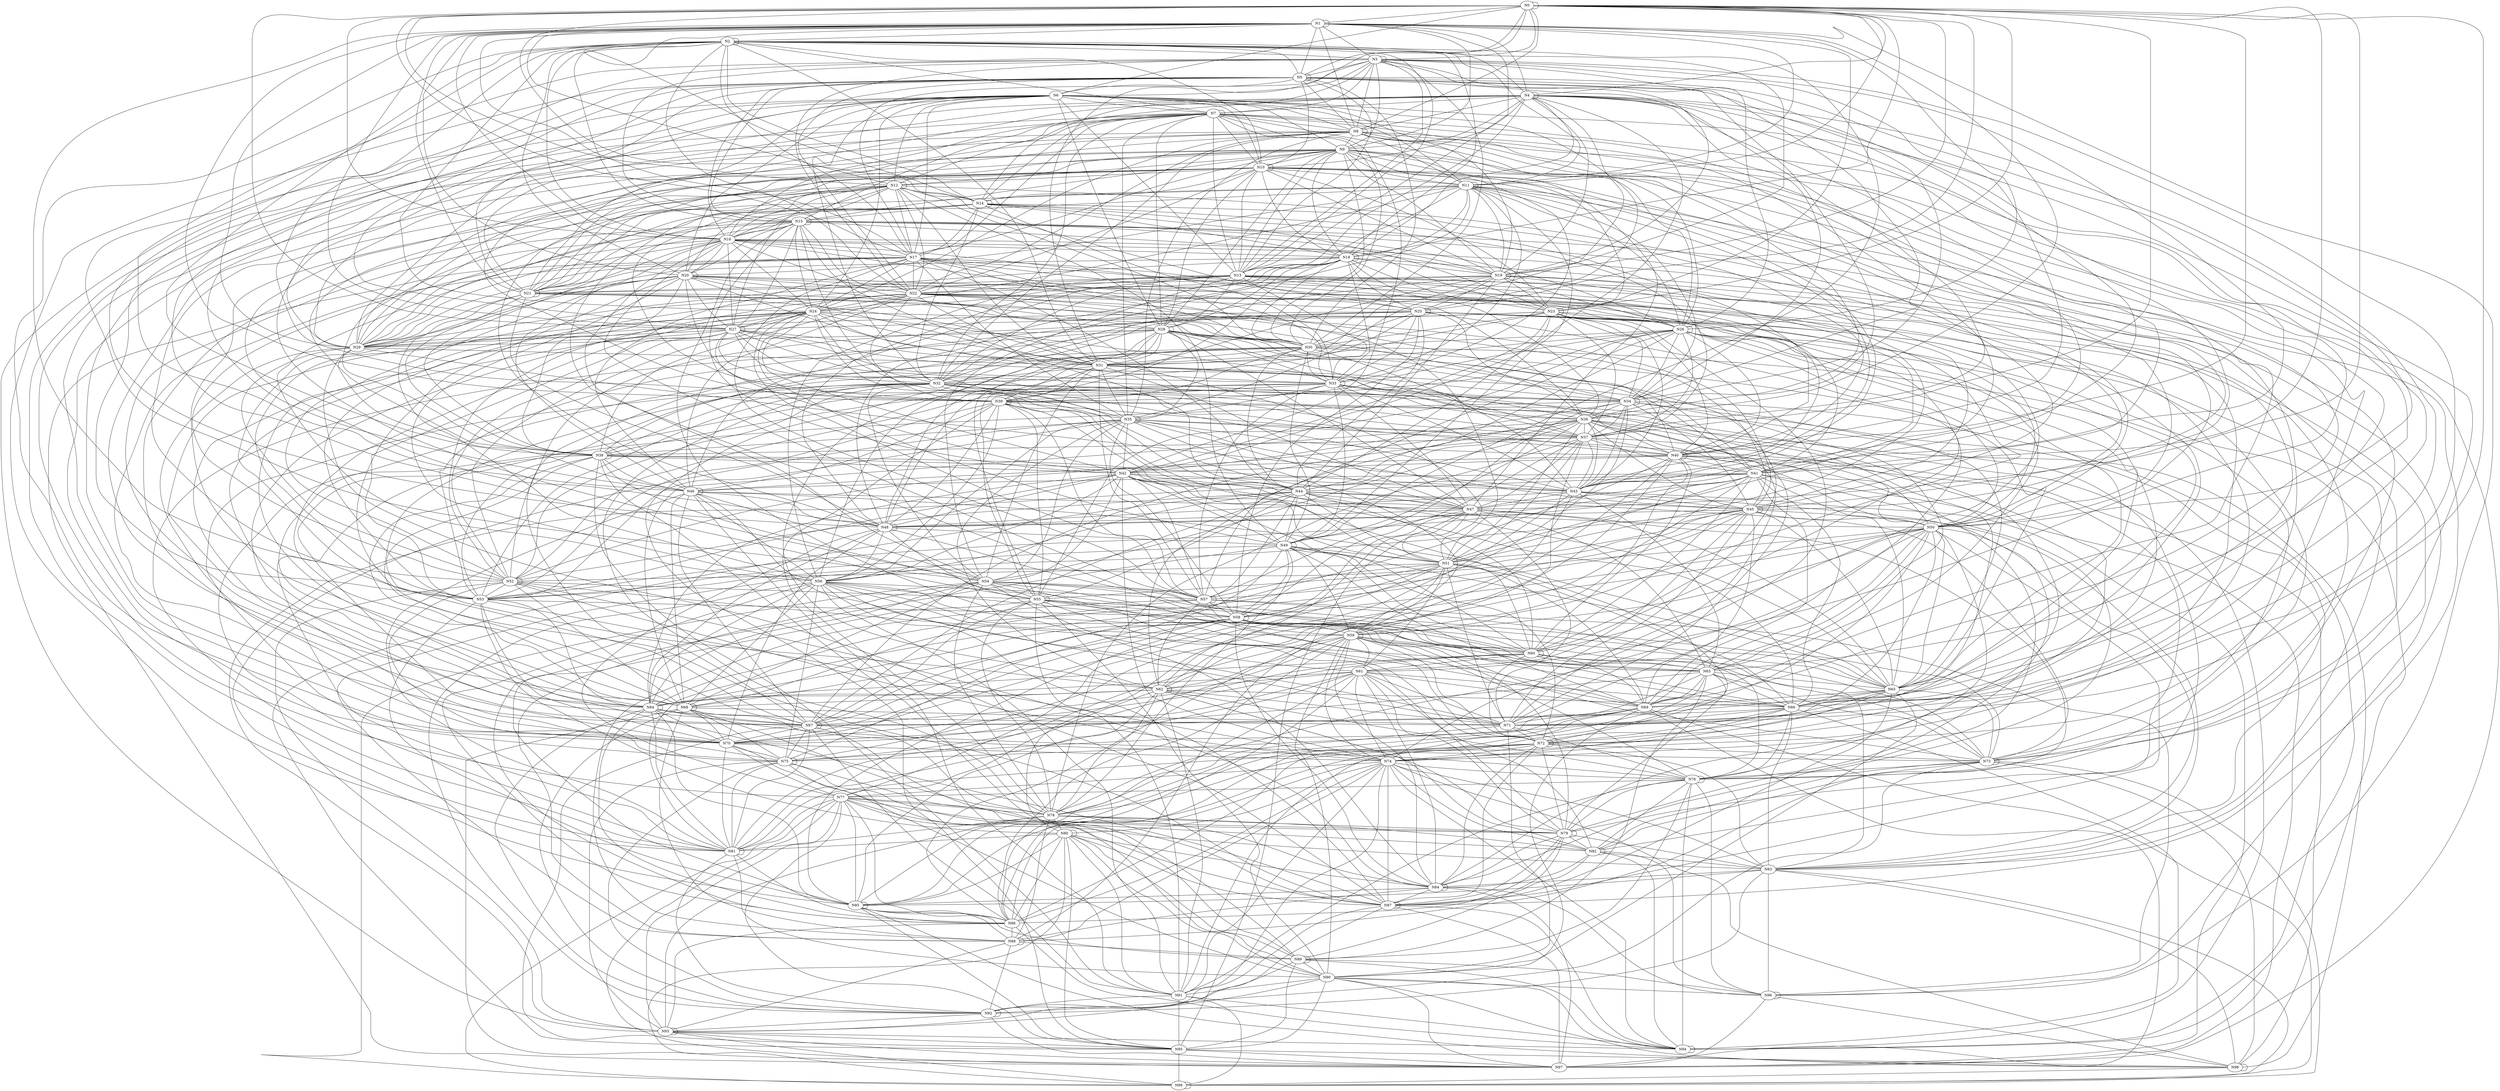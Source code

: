 Graph G {
	N17--N30[weight=43];
	N10--N69[weight=35];
	N34--N34[weight=78];
	N60--N83[weight=66];
	N34--N37[weight=28];
	N34--N36[weight=43];
	N59--N90[weight=20];
	N17--N35[weight=95];
	N17--N33[weight=34];
	N43--N80[weight=98];
	N93--N97[weight=53];
	N93--N99[weight=44];
	N93--N94[weight=19];
	N93--N93[weight=62];
	N17--N29[weight=4];
	N43--N76[weight=65];
	N93--N95[weight=38];
	N34--N42[weight=55];
	N10--N74[weight=72];
	N34--N43[weight=31];
	N17--N41[weight=96];
	N2--N10[weight=49];
	N2--N11[weight=12];
	N2--N13[weight=9];
	N2--N14[weight=74];
	N34--N45[weight=96];
	N60--N72[weight=3];
	N2--N15[weight=70];
	N60--N73[weight=2];
	N2--N16[weight=76];
	N17--N46[weight=54];
	N17--N45[weight=11];
	N17--N44[weight=30];
	N0--N3[weight=11];
	N0--N1[weight=100];
	N0--N0[weight=95];
	N2--N17[weight=53];
	N0--N6[weight=60];
	N2--N18[weight=31];
	N0--N5[weight=43];
	N2--N19[weight=77];
	N0--N4[weight=5];
	N0--N8[weight=52];
	N3--N71[weight=88];
	N2--N20[weight=40];
	N2--N22[weight=53];
	N2--N24[weight=50];
	N76--N79[weight=40];
	N76--N77[weight=54];
	N76--N76[weight=22];
	N43--N63[weight=23];
	N17--N57[weight=35];
	N43--N62[weight=88];
	N67--N75[weight=96];
	N67--N70[weight=25];
	N26--N63[weight=75];
	N26--N65[weight=85];
	N67--N67[weight=8];
	N76--N82[weight=68];
	N2--N31[weight=49];
	N76--N89[weight=50];
	N2--N38[weight=97];
	N35--N98[weight=52];
	N67--N81[weight=90];
	N43--N47[weight=65];
	N43--N48[weight=10];
	N43--N45[weight=5];
	N67--N78[weight=56];
	N2--N39[weight=85];
	N76--N96[weight=89];
	N76--N94[weight=85];
	N26--N71[weight=26];
	N76--N91[weight=10];
	N17--N70[weight=7];
	N84--N96[weight=50];
	N1--N2[weight=89];
	N84--N97[weight=69];
	N1--N1[weight=70];
	N2--N49[weight=36];
	N1--N4[weight=55];
	N1--N3[weight=86];
	N1--N5[weight=50];
	N1--N8[weight=99];
	N1--N9[weight=85];
	N3--N48[weight=42];
	N3--N43[weight=19];
	N3--N46[weight=88];
	N51--N77[weight=56];
	N3--N40[weight=40];
	N85--N98[weight=16];
	N42--N43[weight=8];
	N2--N54[weight=28];
	N42--N44[weight=54];
	N42--N49[weight=17];
	N85--N95[weight=35];
	N42--N48[weight=20];
	N51--N71[weight=92];
	N51--N70[weight=76];
	N51--N64[weight=68];
	N51--N69[weight=72];
	N3--N34[weight=35];
	N51--N66[weight=87];
	N85--N86[weight=33];
	N85--N85[weight=64];
	N3--N30[weight=62];
	N85--N88[weight=21];
	N85--N89[weight=59];
	N42--N51[weight=28];
	N60--N64[weight=16];
	N60--N67[weight=12];
	N60--N60[weight=25];
	N60--N61[weight=29];
	N60--N63[weight=29];
	N51--N61[weight=60];
	N51--N60[weight=62];
	N60--N69[weight=19];
	N17--N97[weight=1];
	N51--N52[weight=12];
	N51--N57[weight=68];
	N18--N62[weight=96];
	N51--N59[weight=32];
	N60--N70[weight=55];
	N84--N88[weight=59];
	N84--N84[weight=12];
	N84--N85[weight=58];
	N84--N87[weight=60];
	N75--N81[weight=57];
	N2--N70[weight=22];
	N75--N75[weight=44];
	N18--N76[weight=84];
	N75--N79[weight=28];
	N35--N40[weight=53];
	N2--N7[weight=38];
	N2--N5[weight=59];
	N25--N71[weight=10];
	N2--N4[weight=49];
	N35--N45[weight=53];
	N2--N3[weight=9];
	N35--N42[weight=44];
	N2--N2[weight=40];
	N35--N37[weight=12];
	N61--N84[weight=75];
	N35--N38[weight=5];
	N35--N35[weight=20];
	N61--N86[weight=58];
	N61--N85[weight=17];
	N27--N71[weight=14];
	N94--N94[weight=63];
	N25--N83[weight=41];
	N68--N68[weight=39];
	N33--N43[weight=46];
	N33--N33[weight=53];
	N33--N34[weight=61];
	N33--N35[weight=74];
	N33--N36[weight=99];
	N68--N71[weight=70];
	N33--N37[weight=100];
	N68--N78[weight=60];
	N33--N38[weight=48];
	N33--N39[weight=68];
	N68--N76[weight=24];
	N68--N75[weight=81];
	N58--N84[weight=15];
	N68--N70[weight=37];
	N58--N85[weight=22];
	N27--N68[weight=86];
	N27--N64[weight=16];
	N61--N71[weight=44];
	N61--N70[weight=92];
	N25--N94[weight=45];
	N3--N26[weight=71];
	N61--N69[weight=42];
	N33--N47[weight=89];
	N58--N70[weight=89];
	N3--N22[weight=67];
	N33--N49[weight=92];
	N61--N62[weight=58];
	N61--N64[weight=27];
	N58--N73[weight=63];
	N61--N66[weight=46];
	N27--N53[weight=49];
	N58--N59[weight=58];
	N27--N52[weight=98];
	N58--N58[weight=56];
	N61--N82[weight=34];
	N61--N81[weight=69];
	N3--N19[weight=79];
	N3--N14[weight=7];
	N3--N15[weight=85];
	N4--N61[weight=8];
	N33--N57[weight=9];
	N58--N60[weight=5];
	N3--N17[weight=98];
	N3--N13[weight=80];
	N58--N66[weight=82];
	N4--N66[weight=69];
	N58--N65[weight=48];
	N4--N69[weight=55];
	N58--N68[weight=25];
	N58--N67[weight=20];
	N61--N74[weight=12];
	N58--N64[weight=97];
	N61--N79[weight=32];
	N35--N85[weight=29];
	N1--N39[weight=48];
	N10--N28[weight=9];
	N10--N22[weight=66];
	N27--N42[weight=78];
	N10--N21[weight=9];
	N10--N23[weight=42];
	N25--N30[weight=68];
	N33--N70[weight=86];
	N3--N9[weight=12];
	N10--N29[weight=71];
	N25--N33[weight=88];
	N25--N32[weight=76];
	N3--N6[weight=37];
	N3--N5[weight=10];
	N25--N27[weight=27];
	N3--N8[weight=73];
	N3--N7[weight=65];
	N25--N25[weight=43];
	N3--N3[weight=87];
	N25--N29[weight=66];
	N1--N36[weight=87];
	N8--N11[weight=80];
	N10--N14[weight=37];
	N27--N34[weight=72];
	N27--N37[weight=5];
	N27--N36[weight=12];
	N10--N11[weight=92];
	N27--N31[weight=69];
	N10--N10[weight=79];
	N10--N13[weight=62];
	N27--N33[weight=46];
	N10--N12[weight=39];
	N27--N32[weight=97];
	N10--N19[weight=95];
	N10--N18[weight=72];
	N25--N44[weight=76];
	N25--N36[weight=8];
	N27--N27[weight=85];
	N27--N29[weight=66];
	N10--N48[weight=1];
	N35--N62[weight=69];
	N1--N17[weight=54];
	N1--N16[weight=69];
	N53--N74[weight=40];
	N10--N43[weight=21];
	N10--N45[weight=33];
	N53--N70[weight=26];
	N25--N52[weight=91];
	N68--N88[weight=41];
	N1--N11[weight=17];
	N35--N59[weight=30];
	N35--N58[weight=41];
	N53--N64[weight=28];
	N1--N14[weight=13];
	N1--N13[weight=54];
	N1--N12[weight=60];
	N1--N29[weight=55];
	N1--N27[weight=49];
	N10--N38[weight=16];
	N53--N85[weight=71];
	N35--N56[weight=22];
	N35--N53[weight=37];
	N53--N80[weight=75];
	N35--N54[weight=80];
	N43--N97[weight=88];
	N17--N25[weight=6];
	N17--N24[weight=19];
	N17--N22[weight=84];
	N17--N21[weight=37];
	N25--N66[weight=61];
	N25--N65[weight=14];
	N25--N58[weight=64];
	N68--N97[weight=69];
	N1--N21[weight=23];
	N1--N20[weight=94];
	N35--N47[weight=2];
	N1--N26[weight=17];
	N68--N92[weight=40];
	N1--N23[weight=99];
	N8--N45[weight=78];
	N36--N49[weight=10];
	N12--N87[weight=8];
	N36--N54[weight=2];
	N36--N52[weight=63];
	N19--N51[weight=34];
	N36--N50[weight=59];
	N36--N51[weight=66];
	N69--N71[weight=48];
	N19--N55[weight=78];
	N69--N78[weight=48];
	N91--N99[weight=62];
	N91--N95[weight=94];
	N91--N92[weight=46];
	N36--N37[weight=7];
	N91--N94[weight=18];
	N36--N45[weight=18];
	N36--N43[weight=62];
	N19--N60[weight=38];
	N36--N44[weight=88];
	N36--N40[weight=13];
	N53--N58[weight=35];
	N69--N85[weight=96];
	N69--N86[weight=20];
	N8--N22[weight=37];
	N8--N24[weight=10];
	N8--N21[weight=69];
	N86--N88[weight=73];
	N8--N29[weight=18];
	N86--N93[weight=64];
	N19--N71[weight=74];
	N86--N94[weight=43];
	N69--N90[weight=54];
	N36--N72[weight=25];
	N45--N81[weight=58];
	N36--N71[weight=99];
	N16--N96[weight=89];
	N45--N83[weight=85];
	N1--N52[weight=100];
	N69--N97[weight=27];
	N69--N99[weight=65];
	N45--N88[weight=1];
	N8--N36[weight=10];
	N45--N69[weight=92];
	N8--N35[weight=42];
	N8--N32[weight=26];
	N36--N68[weight=20];
	N36--N62[weight=15];
	N45--N71[weight=87];
	N95--N99[weight=46];
	N95--N98[weight=14];
	N95--N97[weight=77];
	N12--N39[weight=23];
	N36--N98[weight=58];
	N99--N99[weight=14];
	N65--N86[weight=68];
	N66--N94[weight=96];
	N32--N54[weight=17];
	N19--N19[weight=23];
	N32--N75[weight=40];
	N8--N97[weight=35];
	N65--N69[weight=27];
	N12--N49[weight=44];
	N39--N39[weight=9];
	N65--N66[weight=85];
	N65--N67[weight=80];
	N39--N47[weight=24];
	N65--N72[weight=35];
	N39--N46[weight=54];
	N65--N73[weight=48];
	N39--N48[weight=45];
	N12--N50[weight=50];
	N19--N21[weight=69];
	N39--N44[weight=65];
	N19--N23[weight=25];
	N19--N22[weight=10];
	N32--N67[weight=58];
	N19--N25[weight=87];
	N66--N83[weight=98];
	N39--N40[weight=36];
	N19--N26[weight=23];
	N66--N67[weight=50];
	N8--N69[weight=16];
	N8--N65[weight=46];
	N32--N40[weight=57];
	N23--N37[weight=19];
	N23--N34[weight=96];
	N12--N59[weight=86];
	N23--N38[weight=63];
	N23--N40[weight=76];
	N23--N43[weight=32];
	N23--N44[weight=49];
	N19--N32[weight=97];
	N19--N31[weight=83];
	N23--N42[weight=51];
	N32--N34[weight=93];
	N66--N72[weight=38];
	N1--N96[weight=32];
	N66--N74[weight=42];
	N32--N38[weight=90];
	N32--N37[weight=61];
	N66--N76[weight=98];
	N9--N68[weight=47];
	N66--N75[weight=79];
	N8--N74[weight=65];
	N32--N53[weight=21];
	N32--N52[weight=61];
	N8--N75[weight=4];
	N23--N26[weight=61];
	N23--N23[weight=91];
	N65--N87[weight=39];
	N65--N90[weight=44];
	N23--N30[weight=24];
	N23--N31[weight=48];
	N8--N81[weight=51];
	N19--N44[weight=32];
	N32--N44[weight=86];
	N9--N53[weight=72];
	N32--N43[weight=86];
	N32--N47[weight=94];
	N5--N21[weight=58];
	N16--N29[weight=4];
	N92--N92[weight=86];
	N5--N22[weight=31];
	N92--N93[weight=31];
	N16--N27[weight=27];
	N56--N71[weight=33];
	N9--N50[weight=32];
	N92--N97[weight=26];
	N56--N75[weight=35];
	N5--N29[weight=81];
	N75--N92[weight=54];
	N5--N27[weight=67];
	N75--N90[weight=5];
	N89--N89[weight=15];
	N75--N93[weight=54];
	N89--N96[weight=86];
	N75--N87[weight=56];
	N89--N92[weight=61];
	N39--N78[weight=45];
	N89--N94[weight=23];
	N89--N95[weight=92];
	N16--N30[weight=62];
	N56--N68[weight=96];
	N89--N90[weight=40];
	N9--N47[weight=81];
	N16--N36[weight=11];
	N9--N48[weight=14];
	N5--N10[weight=73];
	N16--N18[weight=63];
	N16--N19[weight=83];
	N56--N60[weight=2];
	N16--N17[weight=60];
	N56--N64[weight=100];
	N56--N63[weight=20];
	N5--N16[weight=94];
	N5--N15[weight=19];
	N5--N13[weight=53];
	N56--N59[weight=28];
	N9--N33[weight=58];
	N9--N30[weight=8];
	N56--N57[weight=54];
	N16--N20[weight=23];
	N39--N84[weight=49];
	N16--N24[weight=5];
	N42--N54[weight=39];
	N42--N53[weight=95];
	N5--N41[weight=82];
	N42--N56[weight=62];
	N42--N57[weight=17];
	N49--N60[weight=54];
	N52--N63[weight=79];
	N49--N65[weight=14];
	N49--N69[weight=97];
	N52--N68[weight=50];
	N9--N29[weight=96];
	N39--N57[weight=6];
	N9--N28[weight=46];
	N39--N53[weight=51];
	N39--N56[weight=8];
	N39--N55[weight=47];
	N9--N21[weight=77];
	N32--N79[weight=92];
	N32--N78[weight=96];
	N82--N96[weight=38];
	N82--N94[weight=75];
	N9--N26[weight=71];
	N42--N60[weight=85];
	N9--N23[weight=86];
	N29--N87[weight=96];
	N42--N64[weight=35];
	N5--N30[weight=66];
	N42--N66[weight=67];
	N49--N51[weight=58];
	N52--N52[weight=10];
	N52--N53[weight=50];
	N49--N53[weight=78];
	N52--N55[weight=78];
	N5--N36[weight=96];
	N49--N59[weight=89];
	N49--N58[weight=3];
	N5--N34[weight=56];
	N9--N18[weight=8];
	N9--N19[weight=78];
	N9--N17[weight=25];
	N49--N49[weight=92];
	N29--N70[weight=42];
	N9--N10[weight=73];
	N9--N11[weight=76];
	N42--N72[weight=32];
	N9--N15[weight=9];
	N9--N12[weight=33];
	N42--N74[weight=15];
	N9--N13[weight=21];
	N79--N79[weight=92];
	N26--N37[weight=23];
	N26--N39[weight=99];
	N49--N86[weight=1];
	N26--N40[weight=84];
	N26--N44[weight=6];
	N52--N93[weight=87];
	N79--N89[weight=53];
	N79--N86[weight=37];
	N79--N87[weight=82];
	N79--N84[weight=64];
	N79--N82[weight=82];
	N79--N83[weight=5];
	N59--N62[weight=67];
	N5--N53[weight=91];
	N5--N50[weight=70];
	N5--N51[weight=8];
	N49--N72[weight=76];
	N59--N66[weight=21];
	N52--N74[weight=31];
	N62--N68[weight=39];
	N52--N75[weight=28];
	N49--N75[weight=89];
	N62--N66[weight=12];
	N62--N64[weight=45];
	N59--N61[weight=83];
	N62--N62[weight=78];
	N49--N78[weight=42];
	N59--N60[weight=100];
	N8--N8[weight=31];
	N62--N71[weight=100];
	N8--N9[weight=83];
	N26--N52[weight=32];
	N26--N55[weight=68];
	N26--N57[weight=57];
	N52--N84[weight=72];
	N82--N84[weight=51];
	N59--N59[weight=30];
	N82--N82[weight=42];
	N82--N83[weight=72];
	N26--N50[weight=9];
	N82--N87[weight=89];
	N59--N74[weight=21];
	N59--N73[weight=10];
	N59--N76[weight=99];
	N59--N75[weight=78];
	N5--N81[weight=89];
	N62--N79[weight=2];
	N62--N77[weight=83];
	N62--N78[weight=11];
	N62--N76[weight=88];
	N59--N72[weight=78];
	N62--N82[weight=45];
	N72--N87[weight=85];
	N72--N83[weight=81];
	N16--N51[weight=35];
	N72--N84[weight=12];
	N72--N85[weight=40];
	N16--N54[weight=4];
	N39--N94[weight=22];
	N16--N52[weight=51];
	N16--N57[weight=34];
	N59--N84[weight=79];
	N16--N38[weight=1];
	N59--N86[weight=5];
	N26--N26[weight=49];
	N72--N81[weight=57];
	N59--N81[weight=97];
	N62--N85[weight=12];
	N26--N30[weight=71];
	N26--N31[weight=44];
	N62--N91[weight=23];
	N72--N78[weight=45];
	N72--N79[weight=91];
	N72--N72[weight=4];
	N26--N34[weight=78];
	N72--N73[weight=31];
	N72--N74[weight=46];
	N16--N46[weight=75];
	N38--N67[weight=26];
	N38--N68[weight=19];
	N55--N69[weight=65];
	N55--N67[weight=77];
	N22--N52[weight=77];
	N22--N53[weight=70];
	N6--N25[weight=41];
	N6--N24[weight=68];
	N22--N45[weight=67];
	N6--N29[weight=57];
	N6--N28[weight=62];
	N22--N46[weight=27];
	N6--N21[weight=53];
	N6--N20[weight=33];
	N55--N79[weight=18];
	N55--N78[weight=32];
	N22--N40[weight=21];
	N88--N93[weight=81];
	N88--N92[weight=2];
	N22--N38[weight=58];
	N22--N39[weight=10];
	N22--N34[weight=61];
	N88--N89[weight=86];
	N88--N88[weight=75];
	N13--N22[weight=71];
	N6--N32[weight=10];
	N13--N21[weight=15];
	N7--N7[weight=36];
	N38--N89[weight=11];
	N7--N8[weight=61];
	N22--N31[weight=28];
	N38--N81[weight=49];
	N64--N92[weight=47];
	N22--N27[weight=31];
	N47--N95[weight=71];
	N22--N25[weight=50];
	N22--N24[weight=67];
	N64--N86[weight=17];
	N55--N58[weight=61];
	N55--N55[weight=6];
	N46--N54[weight=2];
	N64--N85[weight=99];
	N46--N56[weight=35];
	N38--N91[weight=29];
	N64--N81[weight=55];
	N6--N13[weight=93];
	N46--N47[weight=22];
	N6--N19[weight=55];
	N46--N46[weight=71];
	N6--N17[weight=47];
	N46--N48[weight=61];
	N55--N65[weight=26];
	N55--N63[weight=95];
	N6--N12[weight=19];
	N6--N11[weight=12];
	N6--N10[weight=87];
	N13--N48[weight=74];
	N31--N57[weight=92];
	N14--N56[weight=60];
	N31--N54[weight=16];
	N46--N65[weight=41];
	N46--N67[weight=90];
	N13--N56[weight=43];
	N47--N71[weight=4];
	N13--N54[weight=73];
	N13--N53[weight=43];
	N31--N48[weight=90];
	N13--N59[weight=100];
	N14--N40[weight=20];
	N31--N47[weight=55];
	N14--N43[weight=36];
	N46--N71[weight=17];
	N29--N52[weight=45];
	N46--N68[weight=25];
	N14--N37[weight=71];
	N31--N50[weight=72];
	N13--N66[weight=66];
	N47--N82[weight=55];
	N38--N42[weight=13];
	N38--N43[weight=79];
	N46--N81[weight=27];
	N56--N92[weight=51];
	N14--N32[weight=49];
	N14--N33[weight=96];
	N38--N46[weight=95];
	N40--N82[weight=35];
	N55--N88[weight=86];
	N13--N28[weight=14];
	N47--N49[weight=71];
	N22--N76[weight=51];
	N47--N48[weight=99];
	N56--N91[weight=45];
	N55--N90[weight=37];
	N47--N51[weight=97];
	N38--N38[weight=3];
	N6--N7[weight=45];
	N6--N8[weight=6];
	N6--N9[weight=13];
	N14--N29[weight=30];
	N29--N46[weight=33];
	N13--N33[weight=55];
	N13--N32[weight=75];
	N55--N91[weight=97];
	N29--N43[weight=13];
	N46--N91[weight=91];
	N14--N21[weight=27];
	N56--N87[weight=29];
	N14--N23[weight=62];
	N38--N58[weight=8];
	N56--N86[weight=39];
	N31--N65[weight=88];
	N47--N58[weight=14];
	N38--N50[weight=73];
	N22--N60[weight=6];
	N29--N31[weight=75];
	N47--N63[weight=64];
	N47--N62[weight=13];
	N47--N65[weight=69];
	N13--N41[weight=4];
	N14--N14[weight=44];
	N40--N84[weight=79];
	N13--N40[weight=49];
	N14--N15[weight=77];
	N14--N16[weight=54];
	N56--N79[weight=6];
	N14--N17[weight=90];
	N14--N18[weight=78];
	N40--N88[weight=57];
	N37--N59[weight=39];
	N40--N60[weight=27];
	N73--N73[weight=14];
	N73--N76[weight=65];
	N40--N59[weight=34];
	N73--N82[weight=36];
	N37--N67[weight=3];
	N23--N50[weight=77];
	N23--N53[weight=70];
	N40--N62[weight=42];
	N37--N51[weight=77];
	N37--N58[weight=61];
	N40--N67[weight=38];
	N37--N38[weight=32];
	N63--N86[weight=2];
	N63--N89[weight=25];
	N12--N17[weight=14];
	N73--N98[weight=78];
	N12--N16[weight=93];
	N12--N14[weight=99];
	N73--N99[weight=68];
	N30--N73[weight=5];
	N12--N12[weight=93];
	N12--N22[weight=49];
	N30--N64[weight=90];
	N12--N21[weight=61];
	N12--N20[weight=13];
	N30--N65[weight=10];
	N37--N43[weight=34];
	N71--N78[weight=85];
	N13--N73[weight=59];
	N37--N41[weight=1];
	N71--N76[weight=76];
	N37--N40[weight=81];
	N37--N47[weight=28];
	N71--N72[weight=3];
	N40--N50[weight=6];
	N12--N29[weight=68];
	N5--N8[weight=32];
	N12--N27[weight=88];
	N12--N25[weight=11];
	N73--N88[weight=94];
	N30--N62[weight=91];
	N30--N53[weight=11];
	N12--N31[weight=51];
	N12--N30[weight=58];
	N5--N5[weight=18];
	N73--N92[weight=100];
	N5--N6[weight=29];
	N23--N74[weight=2];
	N40--N40[weight=68];
	N40--N41[weight=26];
	N13--N83[weight=12];
	N40--N42[weight=59];
	N6--N93[weight=81];
	N40--N46[weight=69];
	N98--N98[weight=90];
	N98--N99[weight=2];
	N63--N66[weight=65];
	N45--N57[weight=25];
	N63--N65[weight=12];
	N63--N69[weight=51];
	N30--N44[weight=44];
	N30--N43[weight=74];
	N30--N48[weight=49];
	N15--N64[weight=7];
	N30--N49[weight=23];
	N15--N61[weight=55];
	N45--N61[weight=55];
	N63--N73[weight=35];
	N45--N65[weight=95];
	N63--N70[weight=31];
	N45--N45[weight=22];
	N63--N75[weight=48];
	N71--N90[weight=86];
	N45--N48[weight=50];
	N63--N79[weight=7];
	N30--N31[weight=54];
	N23--N95[weight=76];
	N30--N33[weight=63];
	N30--N39[weight=2];
	N6--N73[weight=87];
	N15--N50[weight=99];
	N45--N50[weight=80];
	N45--N51[weight=84];
	N6--N77[weight=12];
	N45--N53[weight=24];
	N81--N92[weight=59];
	N78--N93[weight=70];
	N96--N96[weight=25];
	N96--N97[weight=91];
	N96--N98[weight=9];
	N81--N86[weight=14];
	N20--N29[weight=79];
	N20--N28[weight=18];
	N4--N7[weight=34];
	N81--N81[weight=1];
	N78--N80[weight=36];
	N4--N4[weight=87];
	N78--N82[weight=59];
	N20--N22[weight=82];
	N78--N81[weight=75];
	N20--N21[weight=38];
	N78--N84[weight=40];
	N20--N20[weight=89];
	N20--N27[weight=84];
	N20--N26[weight=79];
	N78--N88[weight=12];
	N78--N79[weight=21];
	N15--N73[weight=13];
	N4--N9[weight=49];
	N4--N8[weight=33];
	N81--N90[weight=84];
	N6--N55[weight=8];
	N6--N54[weight=11];
	N24--N67[weight=26];
	N74--N83[weight=95];
	N4--N19[weight=39];
	N24--N64[weight=11];
	N74--N82[weight=59];
	N74--N80[weight=94];
	N15--N19[weight=14];
	N41--N69[weight=60];
	N20--N31[weight=84];
	N15--N16[weight=65];
	N20--N38[weight=72];
	N15--N15[weight=90];
	N41--N65[weight=87];
	N57--N88[weight=34];
	N20--N35[weight=68];
	N41--N66[weight=1];
	N15--N23[weight=76];
	N15--N22[weight=6];
	N15--N24[weight=9];
	N4--N10[weight=5];
	N15--N21[weight=77];
	N15--N20[weight=56];
	N4--N13[weight=37];
	N4--N16[weight=34];
	N74--N76[weight=75];
	N74--N77[weight=72];
	N4--N18[weight=59];
	N24--N57[weight=9];
	N74--N94[weight=56];
	N28--N81[weight=92];
	N74--N92[weight=43];
	N74--N91[weight=5];
	N24--N70[weight=64];
	N20--N44[weight=41];
	N41--N79[weight=39];
	N57--N72[weight=80];
	N57--N76[weight=80];
	N57--N68[weight=6];
	N20--N52[weight=92];
	N74--N87[weight=24];
	N74--N88[weight=1];
	N24--N68[weight=56];
	N74--N86[weight=70];
	N24--N42[weight=86];
	N24--N41[weight=6];
	N20--N56[weight=4];
	N15--N38[weight=89];
	N41--N86[weight=56];
	N70--N77[weight=25];
	N70--N74[weight=64];
	N70--N75[weight=86];
	N41--N93[weight=63];
	N15--N42[weight=33];
	N24--N36[weight=15];
	N24--N35[weight=82];
	N70--N89[weight=13];
	N24--N52[weight=42];
	N24--N51[weight=94];
	N20--N66[weight=15];
	N0--N19[weight=92];
	N70--N81[weight=47];
	N57--N96[weight=84];
	N0--N17[weight=65];
	N15--N27[weight=53];
	N0--N18[weight=20];
	N15--N26[weight=98];
	N41--N97[weight=88];
	N0--N16[weight=64];
	N0--N14[weight=68];
	N0--N11[weight=10];
	N0--N12[weight=56];
	N15--N32[weight=49];
	N20--N72[weight=14];
	N15--N31[weight=97];
	N24--N49[weight=8];
	N48--N77[weight=3];
	N28--N55[weight=88];
	N28--N56[weight=24];
	N48--N70[weight=50];
	N83--N85[weight=17];
	N83--N84[weight=82];
	N54--N99[weight=45];
	N83--N92[weight=46];
	N50--N69[weight=31];
	N50--N65[weight=47];
	N50--N66[weight=2];
	N50--N63[weight=43];
	N24--N33[weight=73];
	N24--N31[weight=27];
	N48--N64[weight=60];
	N28--N41[weight=31];
	N48--N63[weight=76];
	N20--N87[weight=84];
	N83--N99[weight=17];
	N83--N98[weight=37];
	N83--N96[weight=59];
	N28--N47[weight=33];
	N28--N39[weight=38];
	N4--N41[weight=51];
	N50--N58[weight=74];
	N4--N42[weight=28];
	N50--N59[weight=52];
	N4--N45[weight=20];
	N24--N29[weight=1];
	N4--N46[weight=57];
	N50--N55[weight=20];
	N24--N27[weight=94];
	N48--N55[weight=85];
	N48--N56[weight=92];
	N50--N91[weight=84];
	N41--N46[weight=70];
	N41--N47[weight=44];
	N57--N62[weight=58];
	N41--N48[weight=76];
	N41--N44[weight=18];
	N57--N57[weight=96];
	N57--N58[weight=33];
	N41--N51[weight=38];
	N4--N34[weight=25];
	N50--N87[weight=44];
	N4--N35[weight=2];
	N74--N98[weight=20];
	N48--N48[weight=16];
	N50--N83[weight=87];
	N48--N49[weight=79];
	N28--N60[weight=87];
	N28--N67[weight=64];
	N41--N53[weight=25];
	N41--N60[weight=35];
	N37--N72[weight=29];
	N4--N21[weight=63];
	N50--N78[weight=14];
	N50--N76[weight=21];
	N50--N75[weight=1];
	N4--N29[weight=65];
	N37--N78[weight=37];
	N21--N45[weight=1];
	N21--N48[weight=91];
	N54--N60[weight=50];
	N54--N64[weight=63];
	N54--N55[weight=10];
	N18--N48[weight=72];
	N7--N30[weight=62];
	N54--N57[weight=95];
	N7--N32[weight=13];
	N7--N35[weight=79];
	N18--N46[weight=8];
	N44--N95[weight=18];
	N7--N37[weight=69];
	N7--N39[weight=26];
	N11--N67[weight=94];
	N77--N99[weight=54];
	N21--N51[weight=94];
	N77--N95[weight=9];
	N21--N56[weight=36];
	N77--N97[weight=88];
	N11--N87[weight=29];
	N77--N93[weight=30];
	N54--N73[weight=10];
	N54--N72[weight=23];
	N80--N91[weight=6];
	N54--N68[weight=12];
	N7--N42[weight=35];
	N7--N43[weight=45];
	N54--N69[weight=13];
	N80--N95[weight=74];
	N0--N71[weight=75];
	N80--N99[weight=29];
	N21--N21[weight=53];
	N11--N50[weight=22];
	N77--N85[weight=47];
	N31--N35[weight=39];
	N77--N86[weight=71];
	N77--N87[weight=82];
	N28--N30[weight=16];
	N31--N34[weight=84];
	N77--N81[weight=78];
	N77--N82[weight=35];
	N21--N28[weight=23];
	N31--N32[weight=68];
	N77--N83[weight=94];
	N21--N29[weight=64];
	N28--N33[weight=88];
	N28--N34[weight=26];
	N28--N31[weight=62];
	N18--N18[weight=57];
	N28--N37[weight=2];
	N54--N84[weight=24];
	N18--N19[weight=95];
	N28--N35[weight=26];
	N31--N39[weight=13];
	N80--N90[weight=2];
	N54--N85[weight=48];
	N18--N25[weight=78];
	N80--N81[weight=44];
	N80--N80[weight=30];
	N28--N28[weight=91];
	N18--N28[weight=88];
	N28--N29[weight=59];
	N54--N78[weight=95];
	N80--N85[weight=96];
	N80--N84[weight=13];
	N18--N23[weight=80];
	N80--N87[weight=14];
	N18--N24[weight=37];
	N80--N86[weight=65];
	N80--N89[weight=22];
	N77--N78[weight=100];
	N21--N30[weight=70];
	N77--N79[weight=5];
	N11--N49[weight=55];
	N21--N38[weight=61];
	N18--N29[weight=41];
	N7--N70[weight=33];
	N18--N36[weight=65];
	N7--N63[weight=60];
	N18--N39[weight=63];
	N18--N33[weight=73];
	N7--N67[weight=98];
	N18--N30[weight=99];
	N67--N90[weight=42];
	N67--N91[weight=48];
	N11--N32[weight=27];
	N44--N47[weight=19];
	N64--N73[weight=5];
	N44--N45[weight=69];
	N64--N71[weight=4];
	N64--N70[weight=15];
	N67--N95[weight=64];
	N44--N49[weight=33];
	N0--N27[weight=61];
	N0--N25[weight=89];
	N0--N23[weight=34];
	N64--N67[weight=9];
	N44--N52[weight=11];
	N44--N51[weight=47];
	N64--N64[weight=37];
	N11--N24[weight=94];
	N34--N81[weight=87];
	N11--N26[weight=4];
	N34--N83[weight=35];
	N11--N43[weight=1];
	N0--N37[weight=15];
	N0--N31[weight=91];
	N11--N33[weight=33];
	N11--N34[weight=39];
	N34--N94[weight=13];
	N34--N57[weight=95];
	N34--N58[weight=17];
	N44--N67[weight=58];
	N90--N97[weight=23];
	N0--N47[weight=83];
	N90--N96[weight=4];
	N90--N95[weight=12];
	N90--N94[weight=15];
	N7--N10[weight=80];
	N90--N93[weight=45];
	N0--N40[weight=98];
	N7--N12[weight=11];
	N90--N91[weight=66];
	N0--N41[weight=15];
	N7--N13[weight=69];
	N44--N73[weight=66];
	N7--N14[weight=48];
	N7--N15[weight=80];
	N34--N63[weight=81];
	N7--N17[weight=14];
	N90--N98[weight=98];
	N87--N87[weight=55];
	N11--N20[weight=76];
	N44--N57[weight=72];
	N44--N56[weight=13];
	N44--N55[weight=20];
	N44--N60[weight=30];
	N11--N19[weight=78];
	N44--N65[weight=91];
	N11--N13[weight=95];
	N7--N26[weight=94];
	N11--N14[weight=10];
	N87--N93[weight=84];
	N11--N11[weight=28];
	N7--N28[weight=59];
	N87--N91[weight=24];
	N11--N18[weight=22];
	N87--N97[weight=67];
	N87--N94[weight=5];
	N11--N16[weight=81];
}